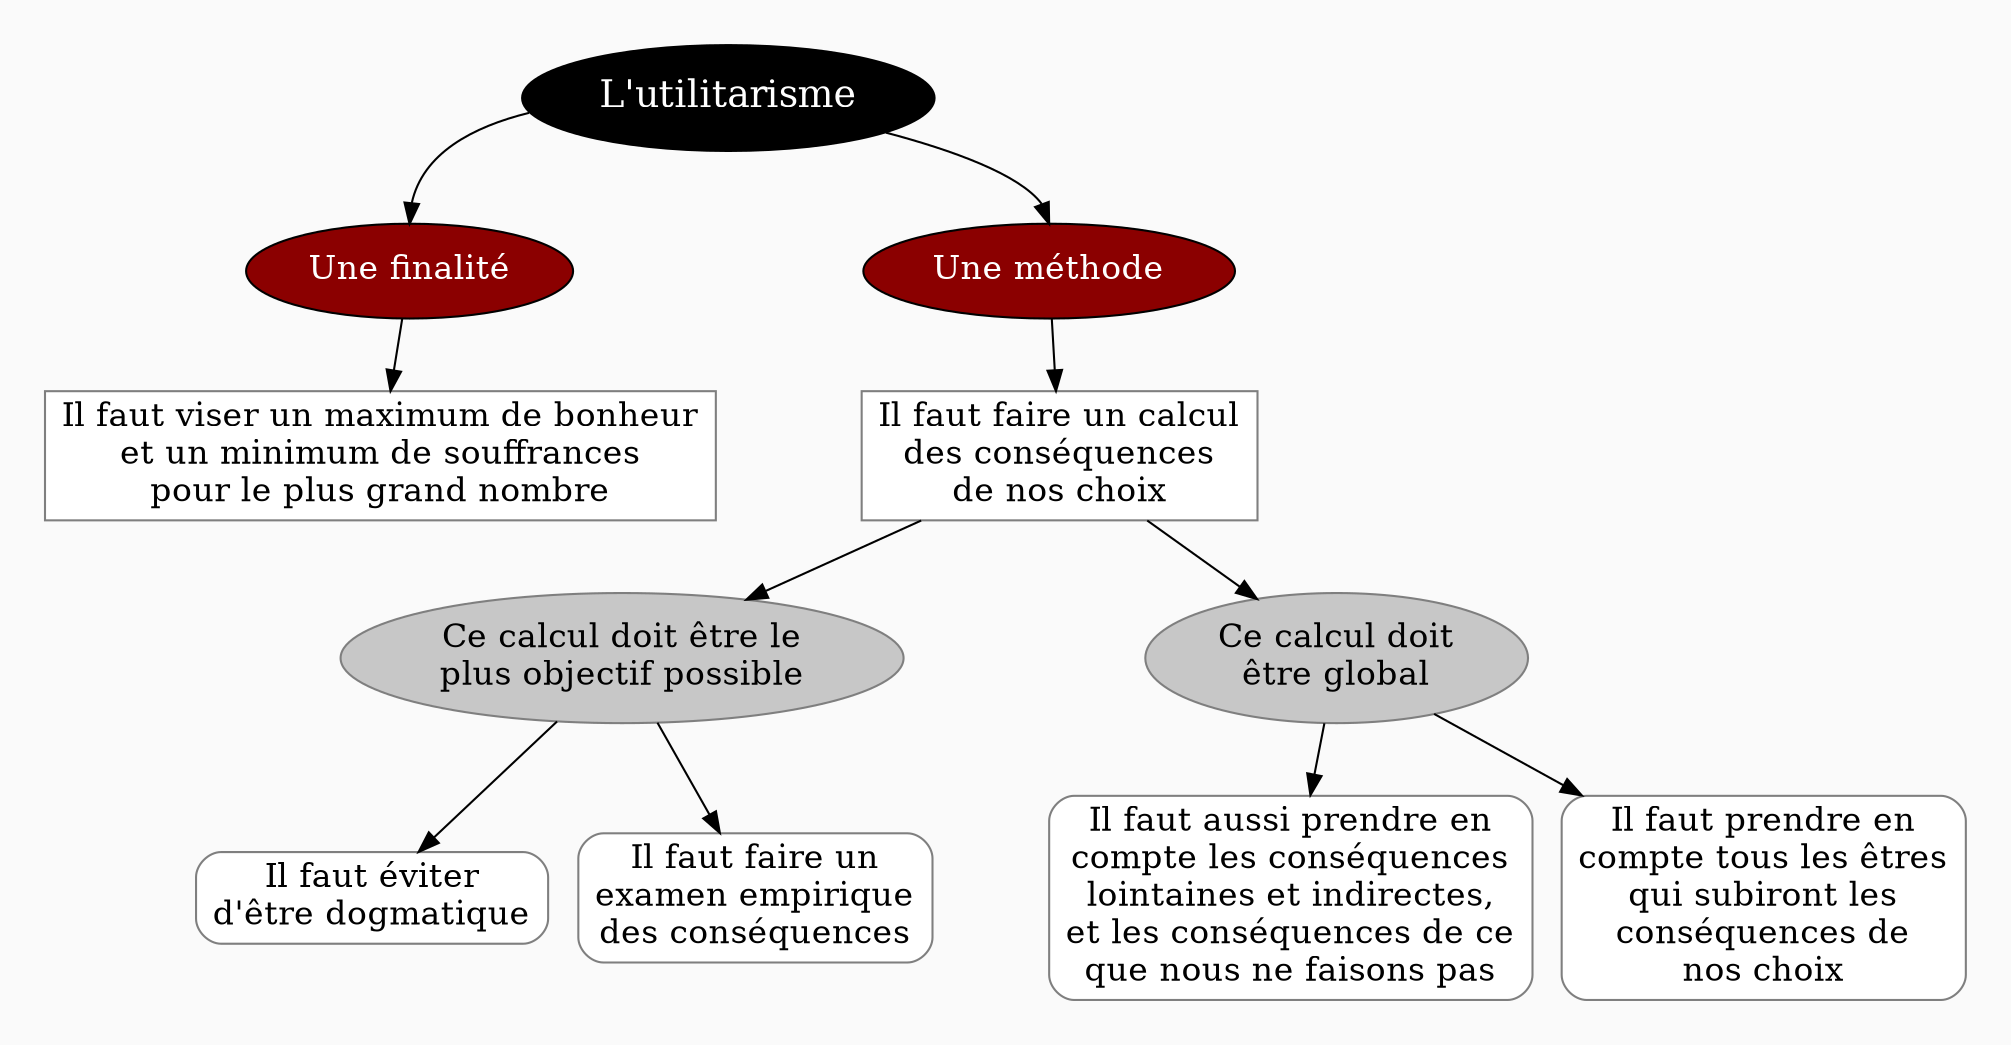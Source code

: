digraph G {
// Template : diagram
// Usage : 
//rankdir=LR
splines=true
//splines=curved
bgcolor=grey98
pad=0.3
style=filled
edge[minlen=4]
node[style=filled, fontcolor=white]
ranksep=0.1
nodesep=0.2

// NIVEAU 1
node[fillcolor=12, fontsize=18]
a1[label="L'utilitarisme", margin=0.11]

// NIVEAU 2
node[fillcolor=red4, fontsize=16]
a1->{
b1[label="Une finalité", margin=0.10]    
b2[label="Une méthode", margin=0.10]
}[headport=n]

{rank=same;b1->b2[minlen=10,style=invis]}

node[fontcolor=black]
// NIVEAU 3 (sans intermédiaire)
node [shape=box, fillcolor=white, color=grey50]
// c1[label=""]
b1->c1
c1[label="Il faut viser un maximum de bonheur
et un minimum de souffrances
pour le plus grand nombre"]
b2->c2
c2[label="Il faut faire un calcul
des conséquences
de nos choix"]

{rank=same;c1->c2[minlen=5,style=invis]}

// INTERMÉDIAIRE AVANT NIVEAU 3
node[fillcolor=grey78, shape=oval]
// [arrowhead=none]
// bc1[label=""]
c2->{bc1,bc2}
bc1[label="Ce calcul doit être le
plus objectif possible"]
bc2[label="Ce calcul doit
être global"]

vide1[style=invis]
{rank=same;vide1->bc1[minlen=1,style=invis]}


// NIVEAU 3 (avec intermédiaire)
node[fillcolor=white, shape=box, color=grey50]
// c1[label=""]

// NIVEAU 4
node[style="filled,rounded", fillcolor=white, shape=box, color=grey50]
// d1[label=""]
bc1->{d1,d2}
d1[label="Il faut éviter
d'être dogmatique"]
d2[label="Il faut faire un
examen empirique
des conséquences"]

{rank=same;d2->d3[minlen=4,style=invis]}

bc2->{d3,d4}
d3[label="Il faut aussi prendre en
compte les conséquences
lointaines et indirectes,
et les conséquences de ce
que nous ne faisons pas"]
d4[label="Il faut prendre en
compte tous les êtres
qui subiront les
conséquences de
nos choix"]

// ÉTIQUETTES EN ROUGE
node[shape=plaintext, fontcolor=firebrick3, fillcolor=grey98]
// e1[label=< <B>= Titre</B><BR /><BR />Contenu<BR /> >]
// e1[label=""]
// ->e1[minlen=1, style=invis]


// REMARQUES EN BLEU
node[color=blue, shape=box, margin=0.07, fontcolor=black, fontsize=12, style="dashed", penwidth=0.6]
edge[color=blue, arrowhead="none", xlabel="", style="dashed", penwidth=0.6]
// r1[label=""]
// {rank=same;->r1}
// {rank=same;r1->[dir=back]}

}
